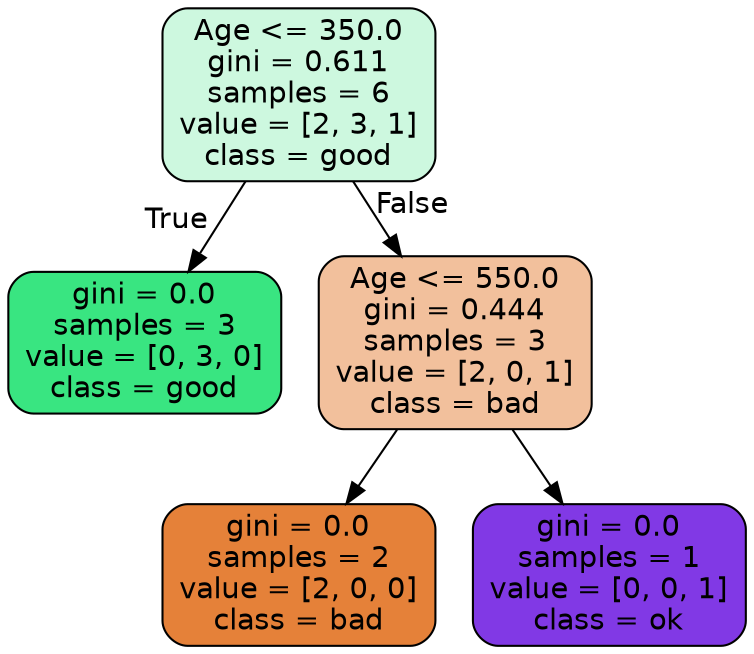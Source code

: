 digraph Tree {
node [shape=box, style="filled, rounded", color="black", fontname=helvetica] ;
edge [fontname=helvetica] ;
0 [label="Age <= 350.0\ngini = 0.611\nsamples = 6\nvalue = [2, 3, 1]\nclass = good", fillcolor="#39e58140"] ;
1 [label="gini = 0.0\nsamples = 3\nvalue = [0, 3, 0]\nclass = good", fillcolor="#39e581ff"] ;
0 -> 1 [labeldistance=2.5, labelangle=45, headlabel="True"] ;
2 [label="Age <= 550.0\ngini = 0.444\nsamples = 3\nvalue = [2, 0, 1]\nclass = bad", fillcolor="#e581397f"] ;
0 -> 2 [labeldistance=2.5, labelangle=-45, headlabel="False"] ;
3 [label="gini = 0.0\nsamples = 2\nvalue = [2, 0, 0]\nclass = bad", fillcolor="#e58139ff"] ;
2 -> 3 ;
4 [label="gini = 0.0\nsamples = 1\nvalue = [0, 0, 1]\nclass = ok", fillcolor="#8139e5ff"] ;
2 -> 4 ;
}